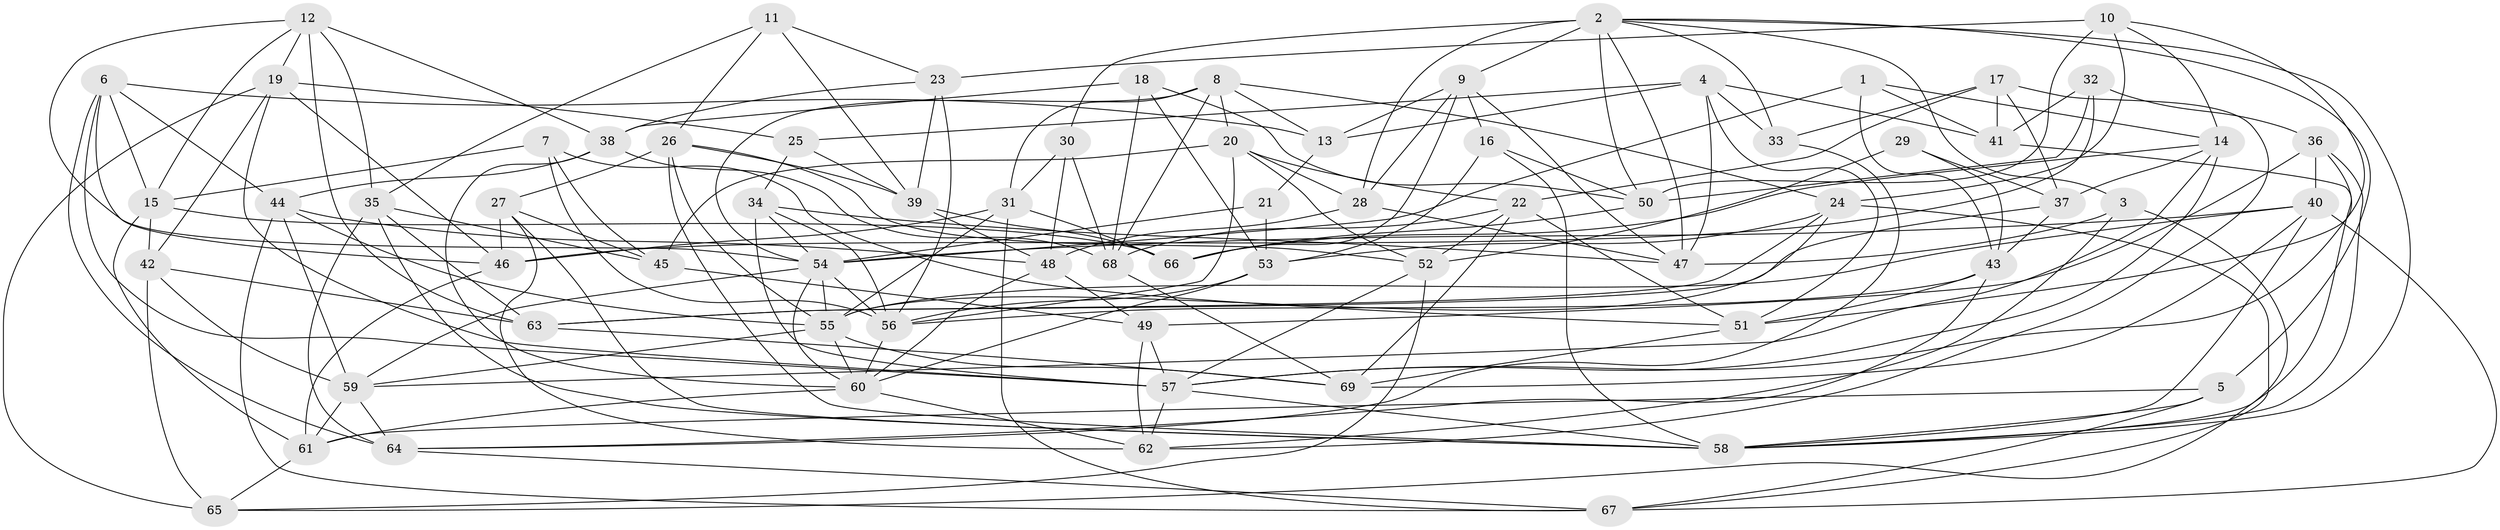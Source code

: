 // original degree distribution, {4: 1.0}
// Generated by graph-tools (version 1.1) at 2025/27/03/09/25 03:27:01]
// undirected, 69 vertices, 197 edges
graph export_dot {
graph [start="1"]
  node [color=gray90,style=filled];
  1;
  2;
  3;
  4;
  5;
  6;
  7;
  8;
  9;
  10;
  11;
  12;
  13;
  14;
  15;
  16;
  17;
  18;
  19;
  20;
  21;
  22;
  23;
  24;
  25;
  26;
  27;
  28;
  29;
  30;
  31;
  32;
  33;
  34;
  35;
  36;
  37;
  38;
  39;
  40;
  41;
  42;
  43;
  44;
  45;
  46;
  47;
  48;
  49;
  50;
  51;
  52;
  53;
  54;
  55;
  56;
  57;
  58;
  59;
  60;
  61;
  62;
  63;
  64;
  65;
  66;
  67;
  68;
  69;
  1 -- 14 [weight=1.0];
  1 -- 41 [weight=1.0];
  1 -- 43 [weight=1.0];
  1 -- 54 [weight=1.0];
  2 -- 3 [weight=1.0];
  2 -- 5 [weight=1.0];
  2 -- 9 [weight=1.0];
  2 -- 28 [weight=2.0];
  2 -- 30 [weight=1.0];
  2 -- 33 [weight=1.0];
  2 -- 47 [weight=1.0];
  2 -- 50 [weight=1.0];
  2 -- 58 [weight=1.0];
  3 -- 47 [weight=1.0];
  3 -- 62 [weight=1.0];
  3 -- 65 [weight=1.0];
  4 -- 13 [weight=1.0];
  4 -- 25 [weight=1.0];
  4 -- 33 [weight=1.0];
  4 -- 41 [weight=1.0];
  4 -- 47 [weight=1.0];
  4 -- 51 [weight=1.0];
  5 -- 58 [weight=1.0];
  5 -- 61 [weight=1.0];
  5 -- 67 [weight=1.0];
  6 -- 13 [weight=1.0];
  6 -- 15 [weight=1.0];
  6 -- 44 [weight=1.0];
  6 -- 46 [weight=1.0];
  6 -- 57 [weight=1.0];
  6 -- 64 [weight=1.0];
  7 -- 15 [weight=1.0];
  7 -- 45 [weight=1.0];
  7 -- 51 [weight=1.0];
  7 -- 56 [weight=1.0];
  8 -- 13 [weight=1.0];
  8 -- 20 [weight=1.0];
  8 -- 24 [weight=1.0];
  8 -- 31 [weight=1.0];
  8 -- 54 [weight=1.0];
  8 -- 68 [weight=1.0];
  9 -- 13 [weight=1.0];
  9 -- 16 [weight=1.0];
  9 -- 28 [weight=1.0];
  9 -- 47 [weight=1.0];
  9 -- 66 [weight=1.0];
  10 -- 14 [weight=1.0];
  10 -- 23 [weight=2.0];
  10 -- 24 [weight=1.0];
  10 -- 50 [weight=1.0];
  10 -- 51 [weight=1.0];
  11 -- 23 [weight=1.0];
  11 -- 26 [weight=1.0];
  11 -- 35 [weight=1.0];
  11 -- 39 [weight=1.0];
  12 -- 15 [weight=1.0];
  12 -- 19 [weight=1.0];
  12 -- 35 [weight=1.0];
  12 -- 38 [weight=1.0];
  12 -- 54 [weight=1.0];
  12 -- 63 [weight=1.0];
  13 -- 21 [weight=2.0];
  14 -- 37 [weight=1.0];
  14 -- 57 [weight=1.0];
  14 -- 59 [weight=1.0];
  14 -- 66 [weight=1.0];
  15 -- 42 [weight=1.0];
  15 -- 61 [weight=1.0];
  15 -- 66 [weight=1.0];
  16 -- 50 [weight=1.0];
  16 -- 53 [weight=1.0];
  16 -- 58 [weight=1.0];
  17 -- 22 [weight=1.0];
  17 -- 33 [weight=1.0];
  17 -- 37 [weight=1.0];
  17 -- 41 [weight=2.0];
  17 -- 62 [weight=1.0];
  18 -- 38 [weight=1.0];
  18 -- 50 [weight=1.0];
  18 -- 53 [weight=1.0];
  18 -- 68 [weight=1.0];
  19 -- 25 [weight=1.0];
  19 -- 42 [weight=1.0];
  19 -- 46 [weight=1.0];
  19 -- 57 [weight=1.0];
  19 -- 65 [weight=1.0];
  20 -- 22 [weight=1.0];
  20 -- 28 [weight=1.0];
  20 -- 45 [weight=1.0];
  20 -- 52 [weight=1.0];
  20 -- 56 [weight=1.0];
  21 -- 53 [weight=1.0];
  21 -- 54 [weight=1.0];
  22 -- 51 [weight=1.0];
  22 -- 52 [weight=1.0];
  22 -- 68 [weight=1.0];
  22 -- 69 [weight=1.0];
  23 -- 38 [weight=1.0];
  23 -- 39 [weight=1.0];
  23 -- 56 [weight=1.0];
  24 -- 53 [weight=1.0];
  24 -- 55 [weight=1.0];
  24 -- 63 [weight=1.0];
  24 -- 67 [weight=1.0];
  25 -- 34 [weight=1.0];
  25 -- 39 [weight=1.0];
  26 -- 27 [weight=1.0];
  26 -- 39 [weight=1.0];
  26 -- 52 [weight=1.0];
  26 -- 55 [weight=1.0];
  26 -- 58 [weight=1.0];
  27 -- 45 [weight=2.0];
  27 -- 46 [weight=1.0];
  27 -- 58 [weight=1.0];
  27 -- 62 [weight=1.0];
  28 -- 47 [weight=1.0];
  28 -- 48 [weight=1.0];
  29 -- 37 [weight=2.0];
  29 -- 43 [weight=1.0];
  29 -- 52 [weight=1.0];
  30 -- 31 [weight=1.0];
  30 -- 48 [weight=1.0];
  30 -- 68 [weight=1.0];
  31 -- 46 [weight=1.0];
  31 -- 55 [weight=1.0];
  31 -- 66 [weight=1.0];
  31 -- 67 [weight=1.0];
  32 -- 36 [weight=1.0];
  32 -- 41 [weight=1.0];
  32 -- 46 [weight=1.0];
  32 -- 50 [weight=1.0];
  33 -- 64 [weight=1.0];
  34 -- 47 [weight=1.0];
  34 -- 54 [weight=1.0];
  34 -- 56 [weight=1.0];
  34 -- 57 [weight=2.0];
  35 -- 45 [weight=1.0];
  35 -- 58 [weight=1.0];
  35 -- 63 [weight=1.0];
  35 -- 64 [weight=1.0];
  36 -- 40 [weight=1.0];
  36 -- 49 [weight=2.0];
  36 -- 57 [weight=1.0];
  36 -- 58 [weight=1.0];
  37 -- 43 [weight=1.0];
  37 -- 63 [weight=1.0];
  38 -- 44 [weight=1.0];
  38 -- 60 [weight=1.0];
  38 -- 68 [weight=1.0];
  39 -- 48 [weight=1.0];
  39 -- 66 [weight=1.0];
  40 -- 54 [weight=1.0];
  40 -- 55 [weight=1.0];
  40 -- 58 [weight=1.0];
  40 -- 67 [weight=1.0];
  40 -- 69 [weight=1.0];
  41 -- 58 [weight=1.0];
  42 -- 59 [weight=1.0];
  42 -- 63 [weight=1.0];
  42 -- 65 [weight=2.0];
  43 -- 51 [weight=1.0];
  43 -- 56 [weight=1.0];
  43 -- 64 [weight=1.0];
  44 -- 48 [weight=1.0];
  44 -- 55 [weight=1.0];
  44 -- 59 [weight=1.0];
  44 -- 67 [weight=1.0];
  45 -- 49 [weight=1.0];
  46 -- 61 [weight=1.0];
  48 -- 49 [weight=1.0];
  48 -- 60 [weight=1.0];
  49 -- 57 [weight=1.0];
  49 -- 62 [weight=1.0];
  50 -- 66 [weight=1.0];
  51 -- 69 [weight=1.0];
  52 -- 57 [weight=1.0];
  52 -- 65 [weight=1.0];
  53 -- 56 [weight=1.0];
  53 -- 60 [weight=1.0];
  54 -- 55 [weight=1.0];
  54 -- 56 [weight=1.0];
  54 -- 59 [weight=1.0];
  54 -- 60 [weight=1.0];
  55 -- 59 [weight=2.0];
  55 -- 60 [weight=1.0];
  55 -- 69 [weight=1.0];
  56 -- 60 [weight=1.0];
  57 -- 58 [weight=1.0];
  57 -- 62 [weight=1.0];
  59 -- 61 [weight=1.0];
  59 -- 64 [weight=1.0];
  60 -- 61 [weight=1.0];
  60 -- 62 [weight=1.0];
  61 -- 65 [weight=1.0];
  63 -- 69 [weight=1.0];
  64 -- 67 [weight=1.0];
  68 -- 69 [weight=1.0];
}
